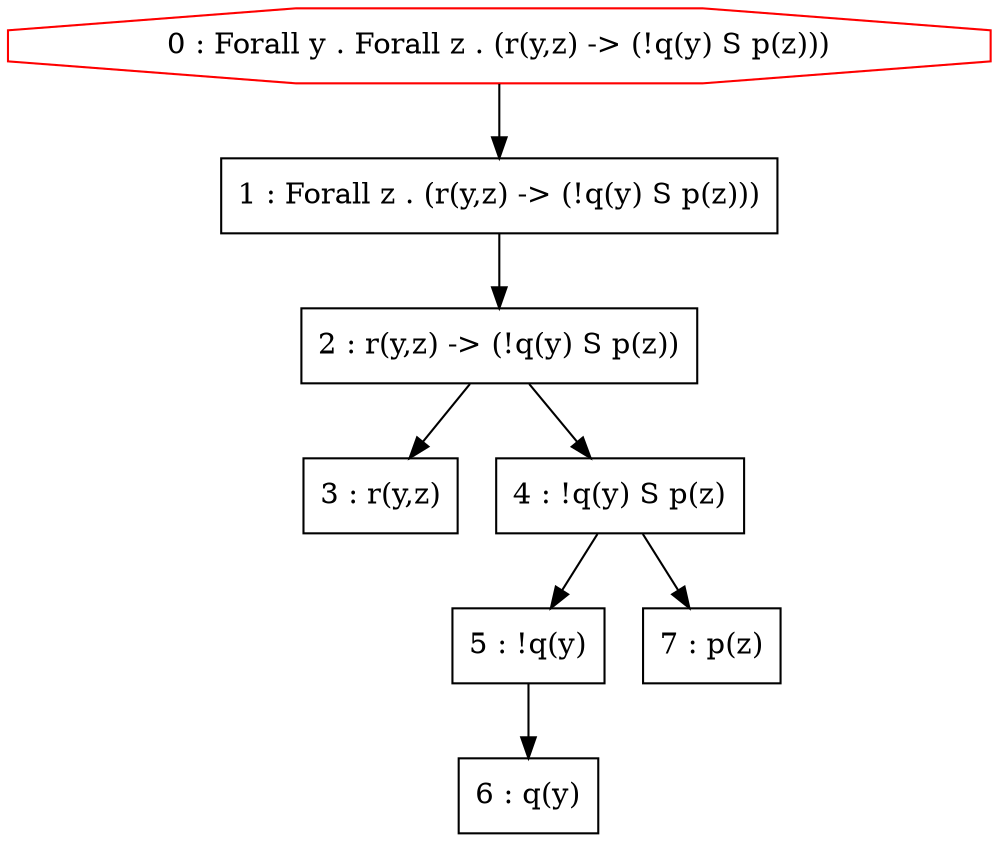 digraph G {
  0 [shape=octagon, color=red, label="0 : Forall y . Forall z . (r(y,z) -> (!q(y) S p(z)))"]
  1 [shape=box, label="1 : Forall z . (r(y,z) -> (!q(y) S p(z)))"]
  2 [shape=box, label="2 : r(y,z) -> (!q(y) S p(z))"]
  3 [shape=box, label="3 : r(y,z)"]
  4 [shape=box, label="4 : !q(y) S p(z)"]
  5 [shape=box, label="5 : !q(y)"]
  6 [shape=box, label="6 : q(y)"]
  5 -> 6
  7 [shape=box, label="7 : p(z)"]
  4 -> 5
  4 -> 7
  2 -> 3
  2 -> 4
  1 -> 2
  0 -> 1
}

